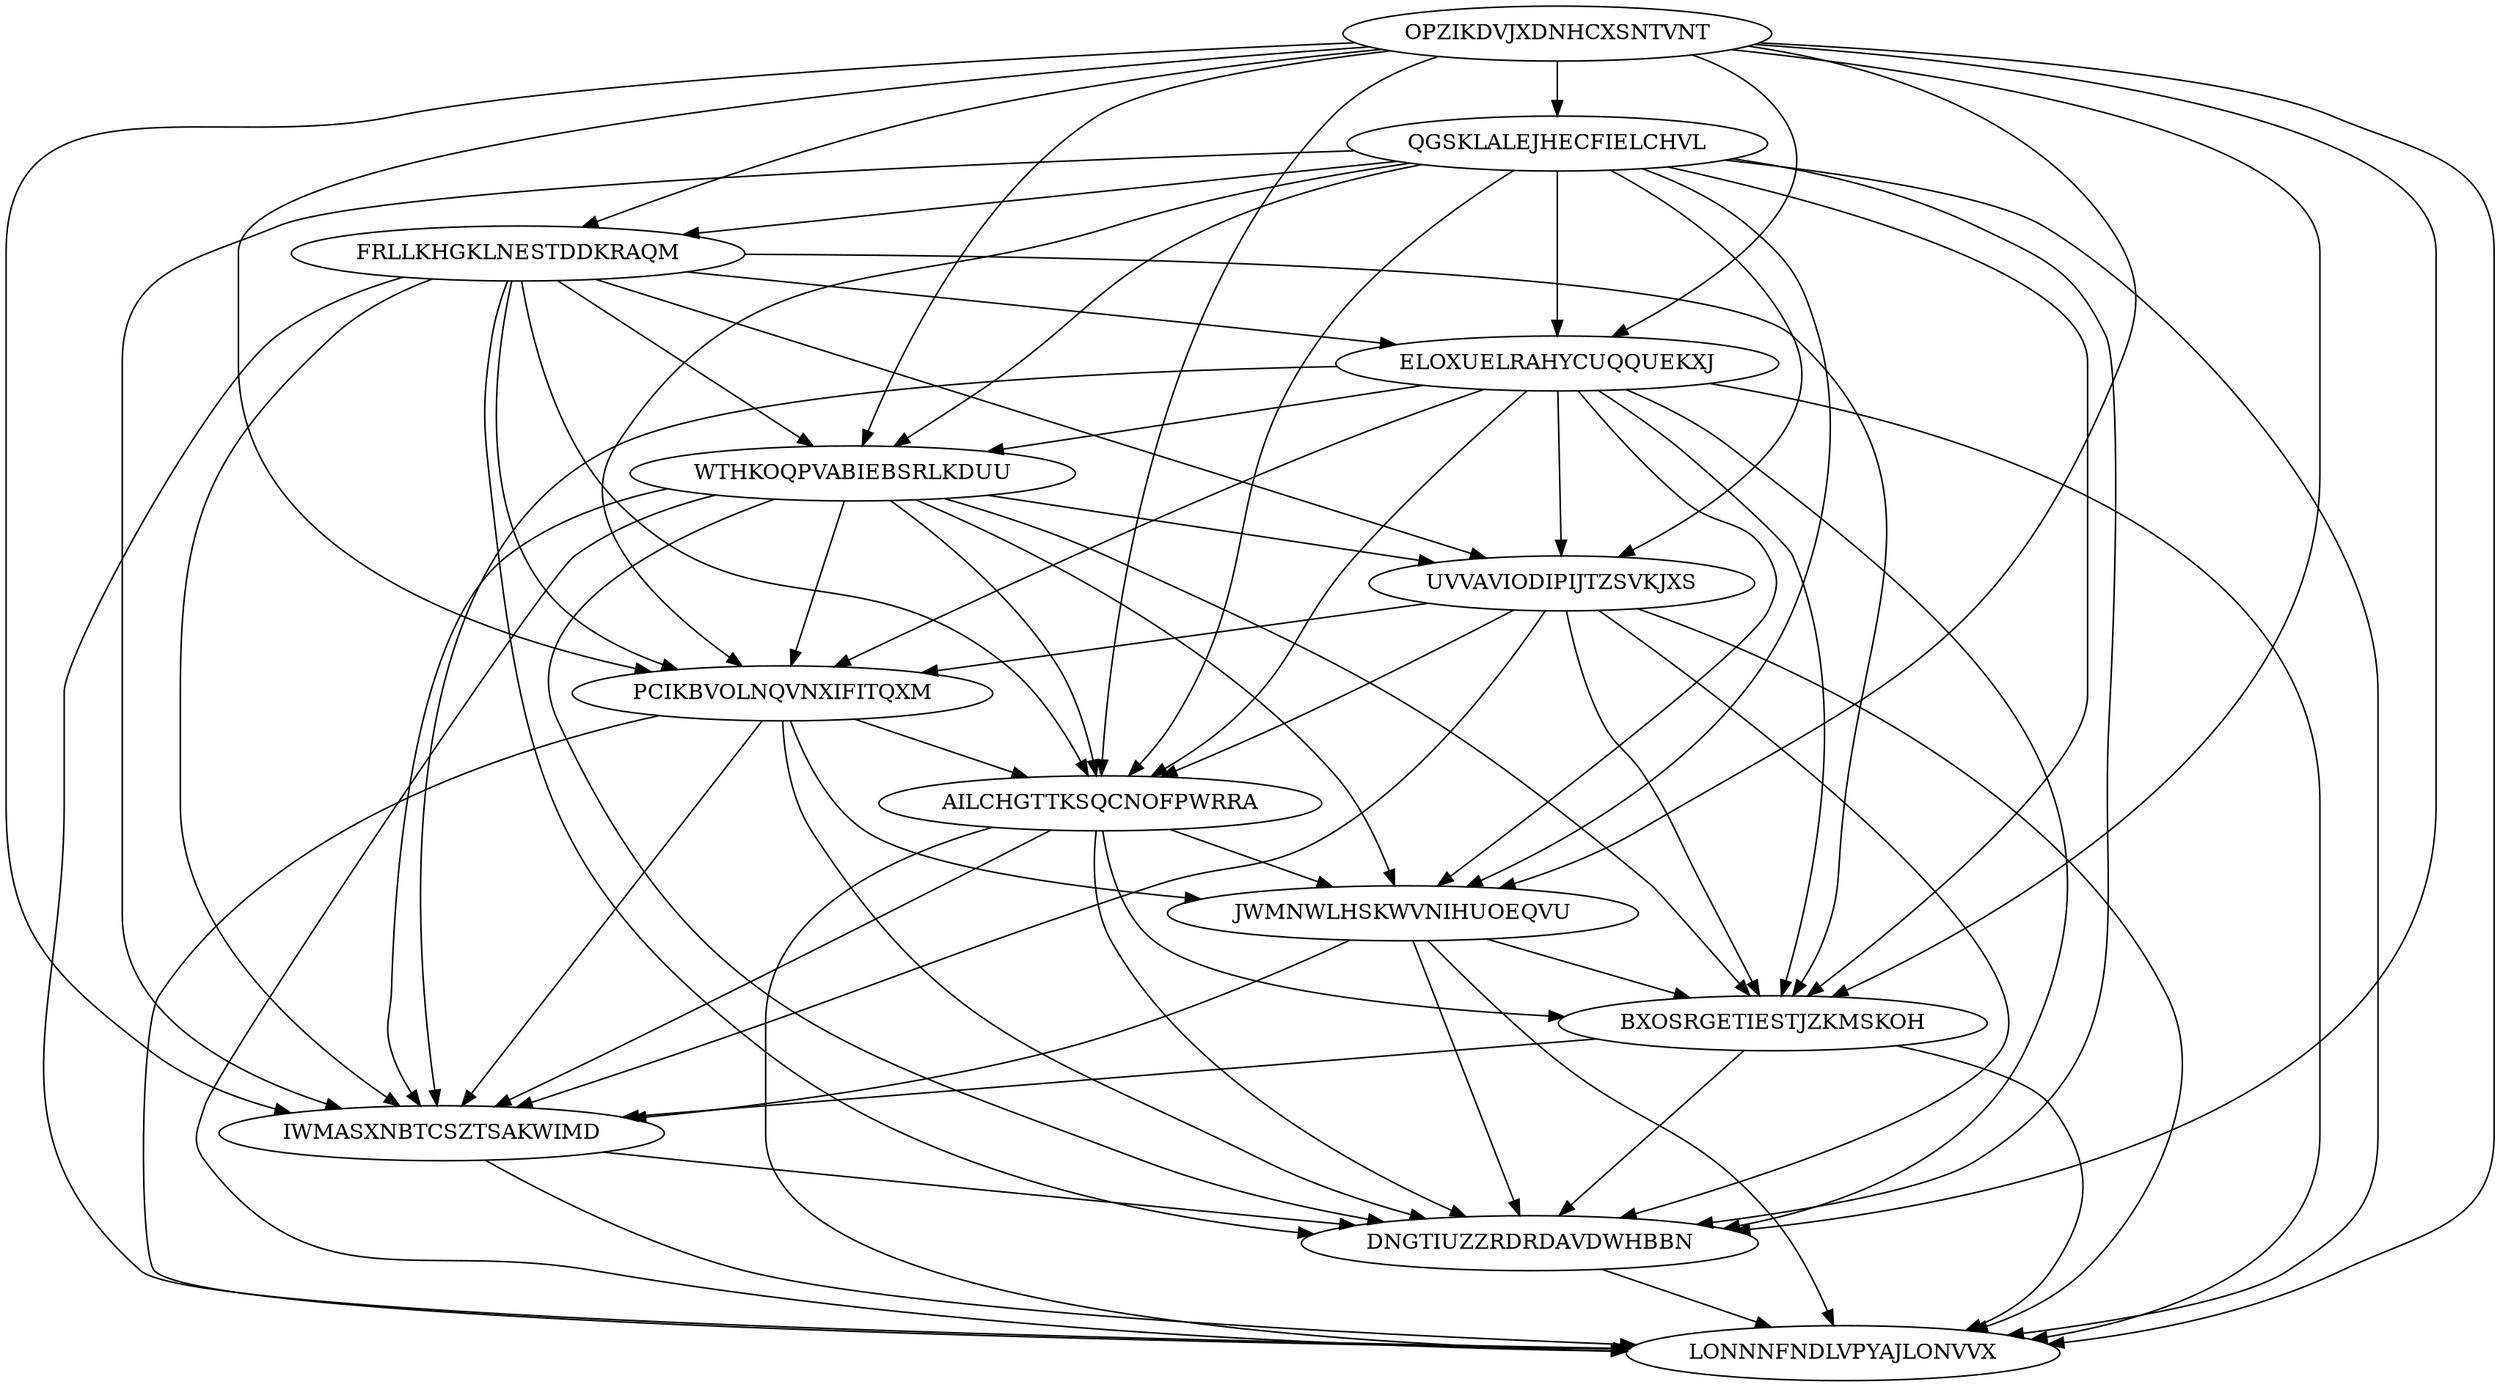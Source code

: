 digraph N13M74 {
	OPZIKDVJXDNHCXSNTVNT	[Weight=16];
	QGSKLALEJHECFIELCHVL	[Weight=16];
	FRLLKHGKLNESTDDKRAQM	[Weight=16];
	ELOXUELRAHYCUQQUEKXJ	[Weight=20];
	WTHKOQPVABIEBSRLKDUU	[Weight=18];
	UVVAVIODIPIJTZSVKJXS	[Weight=19];
	PCIKBVOLNQVNXIFITQXM	[Weight=18];
	AILCHGTTKSQCNOFPWRRA	[Weight=10];
	JWMNWLHSKWVNIHUOEQVU	[Weight=15];
	BXOSRGETIESTJZKMSKOH	[Weight=11];
	IWMASXNBTCSZTSAKWIMD	[Weight=19];
	DNGTIUZZRDRDAVDWHBBN	[Weight=20];
	LONNNFNDLVPYAJLONVVX	[Weight=16];
	PCIKBVOLNQVNXIFITQXM -> LONNNFNDLVPYAJLONVVX [Weight=11];
	OPZIKDVJXDNHCXSNTVNT -> PCIKBVOLNQVNXIFITQXM [Weight=20];
	WTHKOQPVABIEBSRLKDUU -> IWMASXNBTCSZTSAKWIMD [Weight=15];
	QGSKLALEJHECFIELCHVL -> ELOXUELRAHYCUQQUEKXJ [Weight=18];
	ELOXUELRAHYCUQQUEKXJ -> LONNNFNDLVPYAJLONVVX [Weight=14];
	AILCHGTTKSQCNOFPWRRA -> BXOSRGETIESTJZKMSKOH [Weight=20];
	AILCHGTTKSQCNOFPWRRA -> DNGTIUZZRDRDAVDWHBBN [Weight=13];
	ELOXUELRAHYCUQQUEKXJ -> AILCHGTTKSQCNOFPWRRA [Weight=18];
	FRLLKHGKLNESTDDKRAQM -> IWMASXNBTCSZTSAKWIMD [Weight=13];
	FRLLKHGKLNESTDDKRAQM -> WTHKOQPVABIEBSRLKDUU [Weight=16];
	WTHKOQPVABIEBSRLKDUU -> PCIKBVOLNQVNXIFITQXM [Weight=13];
	IWMASXNBTCSZTSAKWIMD -> LONNNFNDLVPYAJLONVVX [Weight=19];
	BXOSRGETIESTJZKMSKOH -> IWMASXNBTCSZTSAKWIMD [Weight=19];
	OPZIKDVJXDNHCXSNTVNT -> DNGTIUZZRDRDAVDWHBBN [Weight=20];
	WTHKOQPVABIEBSRLKDUU -> BXOSRGETIESTJZKMSKOH [Weight=14];
	FRLLKHGKLNESTDDKRAQM -> PCIKBVOLNQVNXIFITQXM [Weight=14];
	OPZIKDVJXDNHCXSNTVNT -> FRLLKHGKLNESTDDKRAQM [Weight=10];
	OPZIKDVJXDNHCXSNTVNT -> AILCHGTTKSQCNOFPWRRA [Weight=11];
	QGSKLALEJHECFIELCHVL -> JWMNWLHSKWVNIHUOEQVU [Weight=12];
	ELOXUELRAHYCUQQUEKXJ -> DNGTIUZZRDRDAVDWHBBN [Weight=17];
	ELOXUELRAHYCUQQUEKXJ -> BXOSRGETIESTJZKMSKOH [Weight=16];
	UVVAVIODIPIJTZSVKJXS -> BXOSRGETIESTJZKMSKOH [Weight=12];
	WTHKOQPVABIEBSRLKDUU -> JWMNWLHSKWVNIHUOEQVU [Weight=13];
	OPZIKDVJXDNHCXSNTVNT -> BXOSRGETIESTJZKMSKOH [Weight=12];
	UVVAVIODIPIJTZSVKJXS -> DNGTIUZZRDRDAVDWHBBN [Weight=18];
	WTHKOQPVABIEBSRLKDUU -> AILCHGTTKSQCNOFPWRRA [Weight=13];
	ELOXUELRAHYCUQQUEKXJ -> WTHKOQPVABIEBSRLKDUU [Weight=16];
	FRLLKHGKLNESTDDKRAQM -> DNGTIUZZRDRDAVDWHBBN [Weight=19];
	ELOXUELRAHYCUQQUEKXJ -> IWMASXNBTCSZTSAKWIMD [Weight=13];
	QGSKLALEJHECFIELCHVL -> PCIKBVOLNQVNXIFITQXM [Weight=19];
	WTHKOQPVABIEBSRLKDUU -> LONNNFNDLVPYAJLONVVX [Weight=19];
	PCIKBVOLNQVNXIFITQXM -> DNGTIUZZRDRDAVDWHBBN [Weight=12];
	UVVAVIODIPIJTZSVKJXS -> IWMASXNBTCSZTSAKWIMD [Weight=16];
	OPZIKDVJXDNHCXSNTVNT -> IWMASXNBTCSZTSAKWIMD [Weight=15];
	FRLLKHGKLNESTDDKRAQM -> ELOXUELRAHYCUQQUEKXJ [Weight=13];
	AILCHGTTKSQCNOFPWRRA -> LONNNFNDLVPYAJLONVVX [Weight=15];
	ELOXUELRAHYCUQQUEKXJ -> JWMNWLHSKWVNIHUOEQVU [Weight=10];
	QGSKLALEJHECFIELCHVL -> LONNNFNDLVPYAJLONVVX [Weight=17];
	FRLLKHGKLNESTDDKRAQM -> AILCHGTTKSQCNOFPWRRA [Weight=18];
	BXOSRGETIESTJZKMSKOH -> LONNNFNDLVPYAJLONVVX [Weight=16];
	WTHKOQPVABIEBSRLKDUU -> DNGTIUZZRDRDAVDWHBBN [Weight=13];
	BXOSRGETIESTJZKMSKOH -> DNGTIUZZRDRDAVDWHBBN [Weight=20];
	UVVAVIODIPIJTZSVKJXS -> PCIKBVOLNQVNXIFITQXM [Weight=15];
	QGSKLALEJHECFIELCHVL -> WTHKOQPVABIEBSRLKDUU [Weight=15];
	PCIKBVOLNQVNXIFITQXM -> IWMASXNBTCSZTSAKWIMD [Weight=11];
	JWMNWLHSKWVNIHUOEQVU -> BXOSRGETIESTJZKMSKOH [Weight=20];
	QGSKLALEJHECFIELCHVL -> AILCHGTTKSQCNOFPWRRA [Weight=14];
	PCIKBVOLNQVNXIFITQXM -> JWMNWLHSKWVNIHUOEQVU [Weight=15];
	UVVAVIODIPIJTZSVKJXS -> LONNNFNDLVPYAJLONVVX [Weight=10];
	JWMNWLHSKWVNIHUOEQVU -> IWMASXNBTCSZTSAKWIMD [Weight=12];
	IWMASXNBTCSZTSAKWIMD -> DNGTIUZZRDRDAVDWHBBN [Weight=18];
	PCIKBVOLNQVNXIFITQXM -> AILCHGTTKSQCNOFPWRRA [Weight=19];
	ELOXUELRAHYCUQQUEKXJ -> UVVAVIODIPIJTZSVKJXS [Weight=14];
	FRLLKHGKLNESTDDKRAQM -> LONNNFNDLVPYAJLONVVX [Weight=18];
	JWMNWLHSKWVNIHUOEQVU -> LONNNFNDLVPYAJLONVVX [Weight=15];
	OPZIKDVJXDNHCXSNTVNT -> JWMNWLHSKWVNIHUOEQVU [Weight=11];
	JWMNWLHSKWVNIHUOEQVU -> DNGTIUZZRDRDAVDWHBBN [Weight=13];
	OPZIKDVJXDNHCXSNTVNT -> QGSKLALEJHECFIELCHVL [Weight=17];
	QGSKLALEJHECFIELCHVL -> DNGTIUZZRDRDAVDWHBBN [Weight=19];
	OPZIKDVJXDNHCXSNTVNT -> ELOXUELRAHYCUQQUEKXJ [Weight=12];
	AILCHGTTKSQCNOFPWRRA -> JWMNWLHSKWVNIHUOEQVU [Weight=17];
	UVVAVIODIPIJTZSVKJXS -> AILCHGTTKSQCNOFPWRRA [Weight=18];
	OPZIKDVJXDNHCXSNTVNT -> WTHKOQPVABIEBSRLKDUU [Weight=14];
	QGSKLALEJHECFIELCHVL -> UVVAVIODIPIJTZSVKJXS [Weight=14];
	FRLLKHGKLNESTDDKRAQM -> BXOSRGETIESTJZKMSKOH [Weight=13];
	FRLLKHGKLNESTDDKRAQM -> UVVAVIODIPIJTZSVKJXS [Weight=15];
	AILCHGTTKSQCNOFPWRRA -> IWMASXNBTCSZTSAKWIMD [Weight=18];
	QGSKLALEJHECFIELCHVL -> IWMASXNBTCSZTSAKWIMD [Weight=11];
	OPZIKDVJXDNHCXSNTVNT -> LONNNFNDLVPYAJLONVVX [Weight=15];
	QGSKLALEJHECFIELCHVL -> FRLLKHGKLNESTDDKRAQM [Weight=13];
	ELOXUELRAHYCUQQUEKXJ -> PCIKBVOLNQVNXIFITQXM [Weight=14];
	DNGTIUZZRDRDAVDWHBBN -> LONNNFNDLVPYAJLONVVX [Weight=20];
	QGSKLALEJHECFIELCHVL -> BXOSRGETIESTJZKMSKOH [Weight=18];
	WTHKOQPVABIEBSRLKDUU -> UVVAVIODIPIJTZSVKJXS [Weight=18];
}
